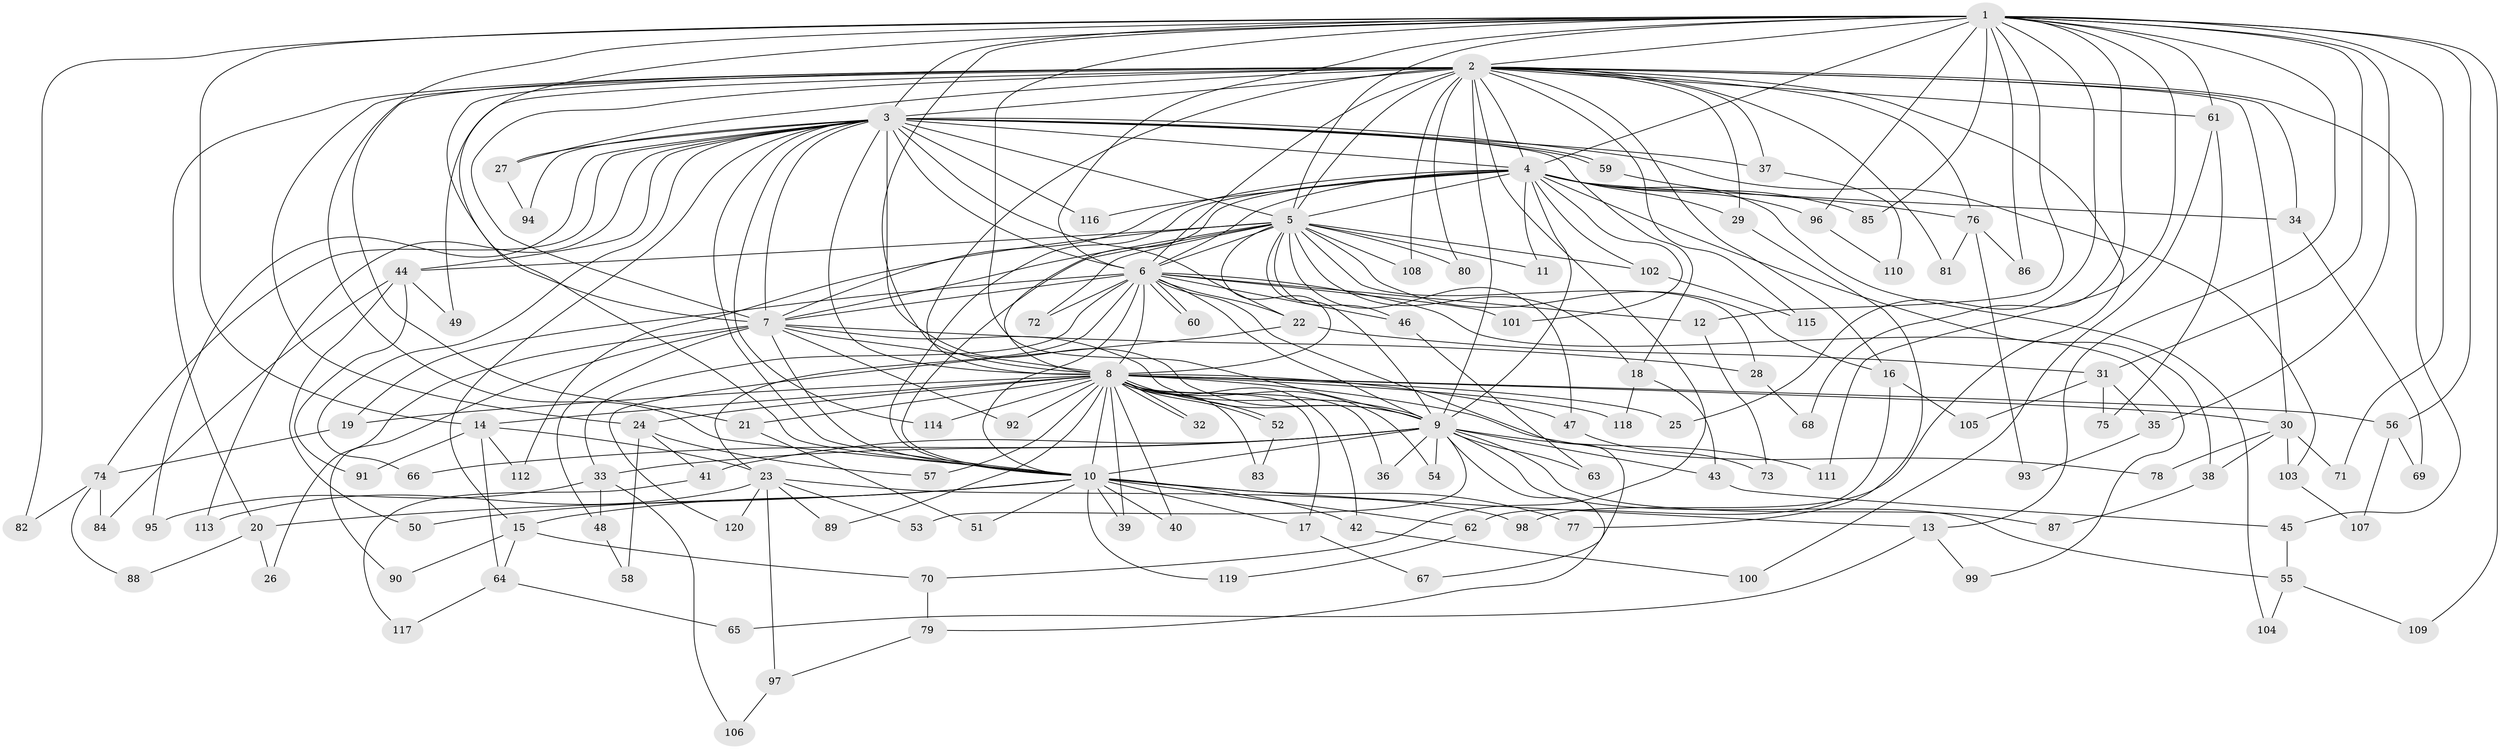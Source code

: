// coarse degree distribution, {24: 0.027777777777777776, 1: 0.16666666666666666, 2: 0.5833333333333334, 3: 0.05555555555555555, 12: 0.027777777777777776, 4: 0.05555555555555555, 14: 0.027777777777777776, 20: 0.027777777777777776, 6: 0.027777777777777776}
// Generated by graph-tools (version 1.1) at 2025/48/03/04/25 21:48:45]
// undirected, 120 vertices, 265 edges
graph export_dot {
graph [start="1"]
  node [color=gray90,style=filled];
  1;
  2;
  3;
  4;
  5;
  6;
  7;
  8;
  9;
  10;
  11;
  12;
  13;
  14;
  15;
  16;
  17;
  18;
  19;
  20;
  21;
  22;
  23;
  24;
  25;
  26;
  27;
  28;
  29;
  30;
  31;
  32;
  33;
  34;
  35;
  36;
  37;
  38;
  39;
  40;
  41;
  42;
  43;
  44;
  45;
  46;
  47;
  48;
  49;
  50;
  51;
  52;
  53;
  54;
  55;
  56;
  57;
  58;
  59;
  60;
  61;
  62;
  63;
  64;
  65;
  66;
  67;
  68;
  69;
  70;
  71;
  72;
  73;
  74;
  75;
  76;
  77;
  78;
  79;
  80;
  81;
  82;
  83;
  84;
  85;
  86;
  87;
  88;
  89;
  90;
  91;
  92;
  93;
  94;
  95;
  96;
  97;
  98;
  99;
  100;
  101;
  102;
  103;
  104;
  105;
  106;
  107;
  108;
  109;
  110;
  111;
  112;
  113;
  114;
  115;
  116;
  117;
  118;
  119;
  120;
  1 -- 2;
  1 -- 3;
  1 -- 4;
  1 -- 5;
  1 -- 6;
  1 -- 7;
  1 -- 8;
  1 -- 9;
  1 -- 10;
  1 -- 12;
  1 -- 13;
  1 -- 14;
  1 -- 25;
  1 -- 31;
  1 -- 35;
  1 -- 56;
  1 -- 61;
  1 -- 68;
  1 -- 71;
  1 -- 82;
  1 -- 85;
  1 -- 86;
  1 -- 96;
  1 -- 109;
  1 -- 111;
  2 -- 3;
  2 -- 4;
  2 -- 5;
  2 -- 6;
  2 -- 7;
  2 -- 8;
  2 -- 9;
  2 -- 10;
  2 -- 16;
  2 -- 20;
  2 -- 21;
  2 -- 24;
  2 -- 27;
  2 -- 29;
  2 -- 30;
  2 -- 34;
  2 -- 37;
  2 -- 45;
  2 -- 49;
  2 -- 61;
  2 -- 70;
  2 -- 76;
  2 -- 80;
  2 -- 81;
  2 -- 98;
  2 -- 108;
  2 -- 115;
  3 -- 4;
  3 -- 5;
  3 -- 6;
  3 -- 7;
  3 -- 8;
  3 -- 9;
  3 -- 10;
  3 -- 15;
  3 -- 18;
  3 -- 22;
  3 -- 27;
  3 -- 37;
  3 -- 44;
  3 -- 59;
  3 -- 59;
  3 -- 66;
  3 -- 74;
  3 -- 94;
  3 -- 95;
  3 -- 103;
  3 -- 113;
  3 -- 114;
  3 -- 116;
  4 -- 5;
  4 -- 6;
  4 -- 7;
  4 -- 8;
  4 -- 9;
  4 -- 10;
  4 -- 11;
  4 -- 29;
  4 -- 34;
  4 -- 38;
  4 -- 85;
  4 -- 96;
  4 -- 101;
  4 -- 102;
  4 -- 104;
  4 -- 116;
  5 -- 6;
  5 -- 7;
  5 -- 8;
  5 -- 9;
  5 -- 10;
  5 -- 11;
  5 -- 16;
  5 -- 18;
  5 -- 28;
  5 -- 44;
  5 -- 46;
  5 -- 47;
  5 -- 72;
  5 -- 80;
  5 -- 102;
  5 -- 108;
  5 -- 112;
  6 -- 7;
  6 -- 8;
  6 -- 9;
  6 -- 10;
  6 -- 12;
  6 -- 19;
  6 -- 22;
  6 -- 23;
  6 -- 33;
  6 -- 46;
  6 -- 60;
  6 -- 60;
  6 -- 67;
  6 -- 72;
  6 -- 99;
  6 -- 101;
  7 -- 8;
  7 -- 9;
  7 -- 10;
  7 -- 26;
  7 -- 28;
  7 -- 48;
  7 -- 90;
  7 -- 92;
  8 -- 9;
  8 -- 10;
  8 -- 14;
  8 -- 17;
  8 -- 19;
  8 -- 21;
  8 -- 24;
  8 -- 25;
  8 -- 30;
  8 -- 32;
  8 -- 32;
  8 -- 36;
  8 -- 39;
  8 -- 40;
  8 -- 42;
  8 -- 47;
  8 -- 52;
  8 -- 52;
  8 -- 54;
  8 -- 56;
  8 -- 57;
  8 -- 78;
  8 -- 83;
  8 -- 89;
  8 -- 92;
  8 -- 114;
  8 -- 118;
  9 -- 10;
  9 -- 33;
  9 -- 36;
  9 -- 41;
  9 -- 43;
  9 -- 53;
  9 -- 54;
  9 -- 55;
  9 -- 63;
  9 -- 66;
  9 -- 79;
  9 -- 87;
  9 -- 111;
  10 -- 13;
  10 -- 15;
  10 -- 17;
  10 -- 20;
  10 -- 39;
  10 -- 40;
  10 -- 42;
  10 -- 50;
  10 -- 51;
  10 -- 62;
  10 -- 77;
  10 -- 119;
  12 -- 73;
  13 -- 65;
  13 -- 99;
  14 -- 23;
  14 -- 64;
  14 -- 91;
  14 -- 112;
  15 -- 64;
  15 -- 70;
  15 -- 90;
  16 -- 62;
  16 -- 105;
  17 -- 67;
  18 -- 43;
  18 -- 118;
  19 -- 74;
  20 -- 26;
  20 -- 88;
  21 -- 51;
  22 -- 31;
  22 -- 120;
  23 -- 53;
  23 -- 89;
  23 -- 97;
  23 -- 98;
  23 -- 113;
  23 -- 120;
  24 -- 41;
  24 -- 57;
  24 -- 58;
  27 -- 94;
  28 -- 68;
  29 -- 77;
  30 -- 38;
  30 -- 71;
  30 -- 78;
  30 -- 103;
  31 -- 35;
  31 -- 75;
  31 -- 105;
  33 -- 48;
  33 -- 95;
  33 -- 106;
  34 -- 69;
  35 -- 93;
  37 -- 110;
  38 -- 87;
  41 -- 117;
  42 -- 100;
  43 -- 45;
  44 -- 49;
  44 -- 50;
  44 -- 84;
  44 -- 91;
  45 -- 55;
  46 -- 63;
  47 -- 73;
  48 -- 58;
  52 -- 83;
  55 -- 104;
  55 -- 109;
  56 -- 69;
  56 -- 107;
  59 -- 76;
  61 -- 75;
  61 -- 100;
  62 -- 119;
  64 -- 65;
  64 -- 117;
  70 -- 79;
  74 -- 82;
  74 -- 84;
  74 -- 88;
  76 -- 81;
  76 -- 86;
  76 -- 93;
  79 -- 97;
  96 -- 110;
  97 -- 106;
  102 -- 115;
  103 -- 107;
}
